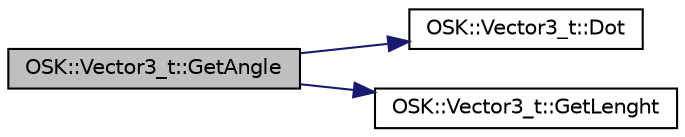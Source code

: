 digraph "OSK::Vector3_t::GetAngle"
{
 // LATEX_PDF_SIZE
  edge [fontname="Helvetica",fontsize="10",labelfontname="Helvetica",labelfontsize="10"];
  node [fontname="Helvetica",fontsize="10",shape=record];
  rankdir="LR";
  Node1 [label="OSK::Vector3_t::GetAngle",height=0.2,width=0.4,color="black", fillcolor="grey75", style="filled", fontcolor="black",tooltip="Devuelve el ángulo, en grados, entre este vector y el vector dado."];
  Node1 -> Node2 [color="midnightblue",fontsize="10",style="solid",fontname="Helvetica"];
  Node2 [label="OSK::Vector3_t::Dot",height=0.2,width=0.4,color="black", fillcolor="white", style="filled",URL="$class_o_s_k_1_1_vector3__t.html#a79f857bd13e3e7b131fb1c171e38b069",tooltip="Obtiene el producto escalar entre este vector y el vector 'vec'."];
  Node1 -> Node3 [color="midnightblue",fontsize="10",style="solid",fontname="Helvetica"];
  Node3 [label="OSK::Vector3_t::GetLenght",height=0.2,width=0.4,color="black", fillcolor="white", style="filled",URL="$class_o_s_k_1_1_vector3__t.html#ad59b181161a83a239c30d692bd79982c",tooltip="Módulo del vector. Obtiene la longitud del vector."];
}
